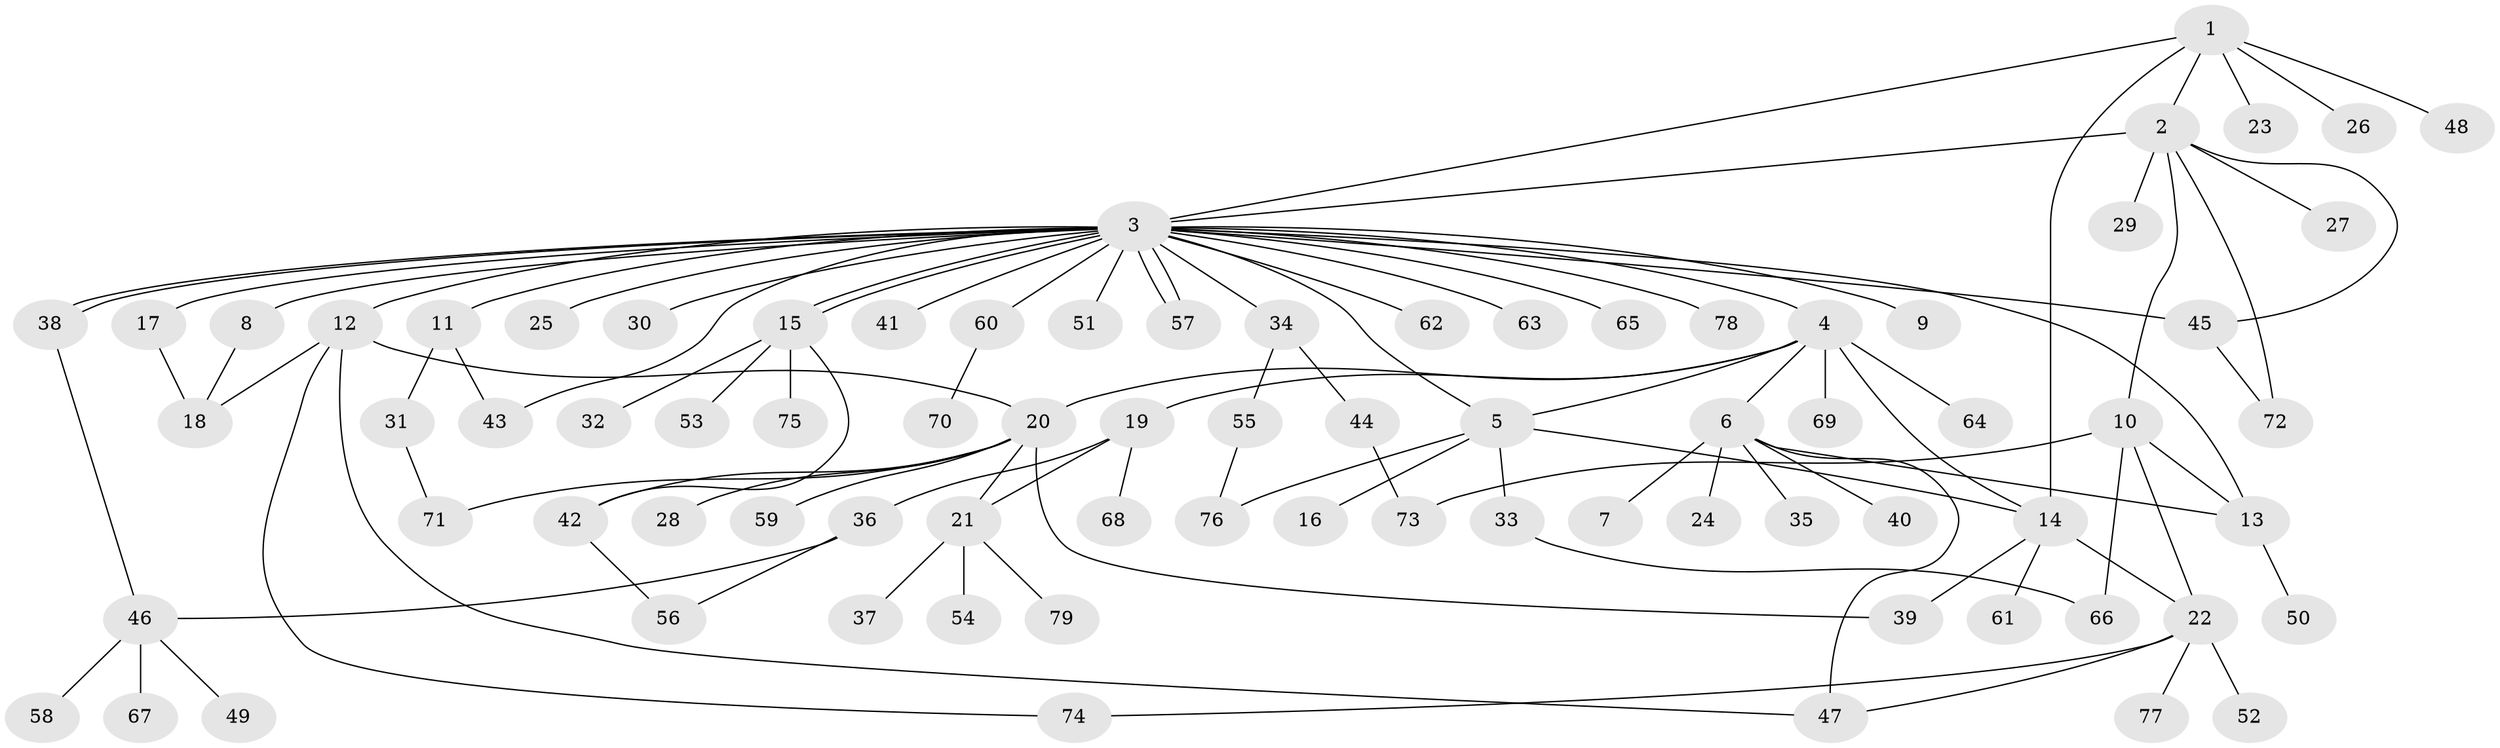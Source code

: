 // coarse degree distribution, {10: 0.016666666666666666, 27: 0.016666666666666666, 13: 0.016666666666666666, 6: 0.05, 1: 0.5166666666666667, 2: 0.13333333333333333, 5: 0.05, 3: 0.15, 7: 0.016666666666666666, 4: 0.03333333333333333}
// Generated by graph-tools (version 1.1) at 2025/23/03/03/25 07:23:52]
// undirected, 79 vertices, 106 edges
graph export_dot {
graph [start="1"]
  node [color=gray90,style=filled];
  1;
  2;
  3;
  4;
  5;
  6;
  7;
  8;
  9;
  10;
  11;
  12;
  13;
  14;
  15;
  16;
  17;
  18;
  19;
  20;
  21;
  22;
  23;
  24;
  25;
  26;
  27;
  28;
  29;
  30;
  31;
  32;
  33;
  34;
  35;
  36;
  37;
  38;
  39;
  40;
  41;
  42;
  43;
  44;
  45;
  46;
  47;
  48;
  49;
  50;
  51;
  52;
  53;
  54;
  55;
  56;
  57;
  58;
  59;
  60;
  61;
  62;
  63;
  64;
  65;
  66;
  67;
  68;
  69;
  70;
  71;
  72;
  73;
  74;
  75;
  76;
  77;
  78;
  79;
  1 -- 2;
  1 -- 3;
  1 -- 14;
  1 -- 23;
  1 -- 26;
  1 -- 48;
  2 -- 3;
  2 -- 10;
  2 -- 27;
  2 -- 29;
  2 -- 45;
  2 -- 72;
  3 -- 4;
  3 -- 5;
  3 -- 8;
  3 -- 9;
  3 -- 11;
  3 -- 12;
  3 -- 13;
  3 -- 15;
  3 -- 15;
  3 -- 17;
  3 -- 25;
  3 -- 30;
  3 -- 34;
  3 -- 38;
  3 -- 38;
  3 -- 41;
  3 -- 43;
  3 -- 45;
  3 -- 51;
  3 -- 57;
  3 -- 57;
  3 -- 60;
  3 -- 62;
  3 -- 63;
  3 -- 65;
  3 -- 78;
  4 -- 5;
  4 -- 6;
  4 -- 14;
  4 -- 19;
  4 -- 20;
  4 -- 64;
  4 -- 69;
  5 -- 14;
  5 -- 16;
  5 -- 33;
  5 -- 76;
  6 -- 7;
  6 -- 13;
  6 -- 24;
  6 -- 35;
  6 -- 40;
  6 -- 47;
  8 -- 18;
  10 -- 13;
  10 -- 22;
  10 -- 66;
  10 -- 73;
  11 -- 31;
  11 -- 43;
  12 -- 18;
  12 -- 20;
  12 -- 47;
  12 -- 74;
  13 -- 50;
  14 -- 22;
  14 -- 39;
  14 -- 61;
  15 -- 32;
  15 -- 42;
  15 -- 53;
  15 -- 75;
  17 -- 18;
  19 -- 21;
  19 -- 36;
  19 -- 68;
  20 -- 21;
  20 -- 28;
  20 -- 39;
  20 -- 42;
  20 -- 59;
  20 -- 71;
  21 -- 37;
  21 -- 54;
  21 -- 79;
  22 -- 47;
  22 -- 52;
  22 -- 74;
  22 -- 77;
  31 -- 71;
  33 -- 66;
  34 -- 44;
  34 -- 55;
  36 -- 46;
  36 -- 56;
  38 -- 46;
  42 -- 56;
  44 -- 73;
  45 -- 72;
  46 -- 49;
  46 -- 58;
  46 -- 67;
  55 -- 76;
  60 -- 70;
}
